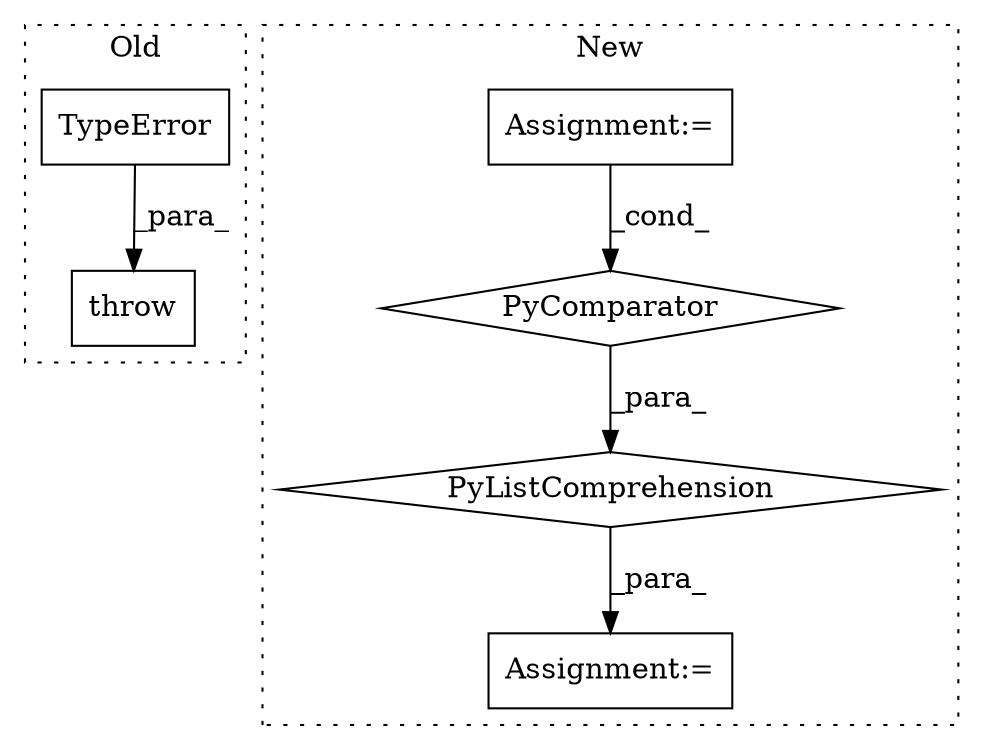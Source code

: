 digraph G {
subgraph cluster0 {
1 [label="TypeError" a="32" s="1251,1348" l="10,1" shape="box"];
4 [label="throw" a="53" s="1245" l="6" shape="box"];
label = "Old";
style="dotted";
}
subgraph cluster1 {
2 [label="PyListComprehension" a="109" s="1498" l="121" shape="diamond"];
3 [label="PyComparator" a="113" s="1574" l="37" shape="diamond"];
5 [label="Assignment:=" a="7" s="1484" l="14" shape="box"];
6 [label="Assignment:=" a="7" s="1416" l="1" shape="box"];
label = "New";
style="dotted";
}
1 -> 4 [label="_para_"];
2 -> 5 [label="_para_"];
3 -> 2 [label="_para_"];
6 -> 3 [label="_cond_"];
}